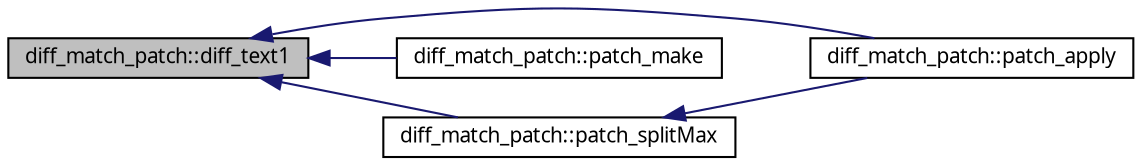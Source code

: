 digraph G
{
  edge [fontname="FreeSans.ttf",fontsize="10",labelfontname="FreeSans.ttf",labelfontsize="10"];
  node [fontname="FreeSans.ttf",fontsize="10",shape=record];
  rankdir=LR;
  Node1 [label="diff_match_patch::diff_text1",height=0.2,width=0.4,color="black", fillcolor="grey75", style="filled" fontcolor="black"];
  Node1 -> Node2 [dir=back,color="midnightblue",fontsize="10",style="solid",fontname="FreeSans.ttf"];
  Node2 [label="diff_match_patch::patch_apply",height=0.2,width=0.4,color="black", fillcolor="white", style="filled",URL="$classdiff__match__patch.html#acbdd755dfb40abc85760b4f8fbcdc98f"];
  Node1 -> Node3 [dir=back,color="midnightblue",fontsize="10",style="solid",fontname="FreeSans.ttf"];
  Node3 [label="diff_match_patch::patch_make",height=0.2,width=0.4,color="black", fillcolor="white", style="filled",URL="$classdiff__match__patch.html#ac5992f58192fc44530f33dd40202c165"];
  Node1 -> Node4 [dir=back,color="midnightblue",fontsize="10",style="solid",fontname="FreeSans.ttf"];
  Node4 [label="diff_match_patch::patch_splitMax",height=0.2,width=0.4,color="black", fillcolor="white", style="filled",URL="$classdiff__match__patch.html#a8b026488adde70dcc268fc50d170f4e3"];
  Node4 -> Node2 [dir=back,color="midnightblue",fontsize="10",style="solid",fontname="FreeSans.ttf"];
}
